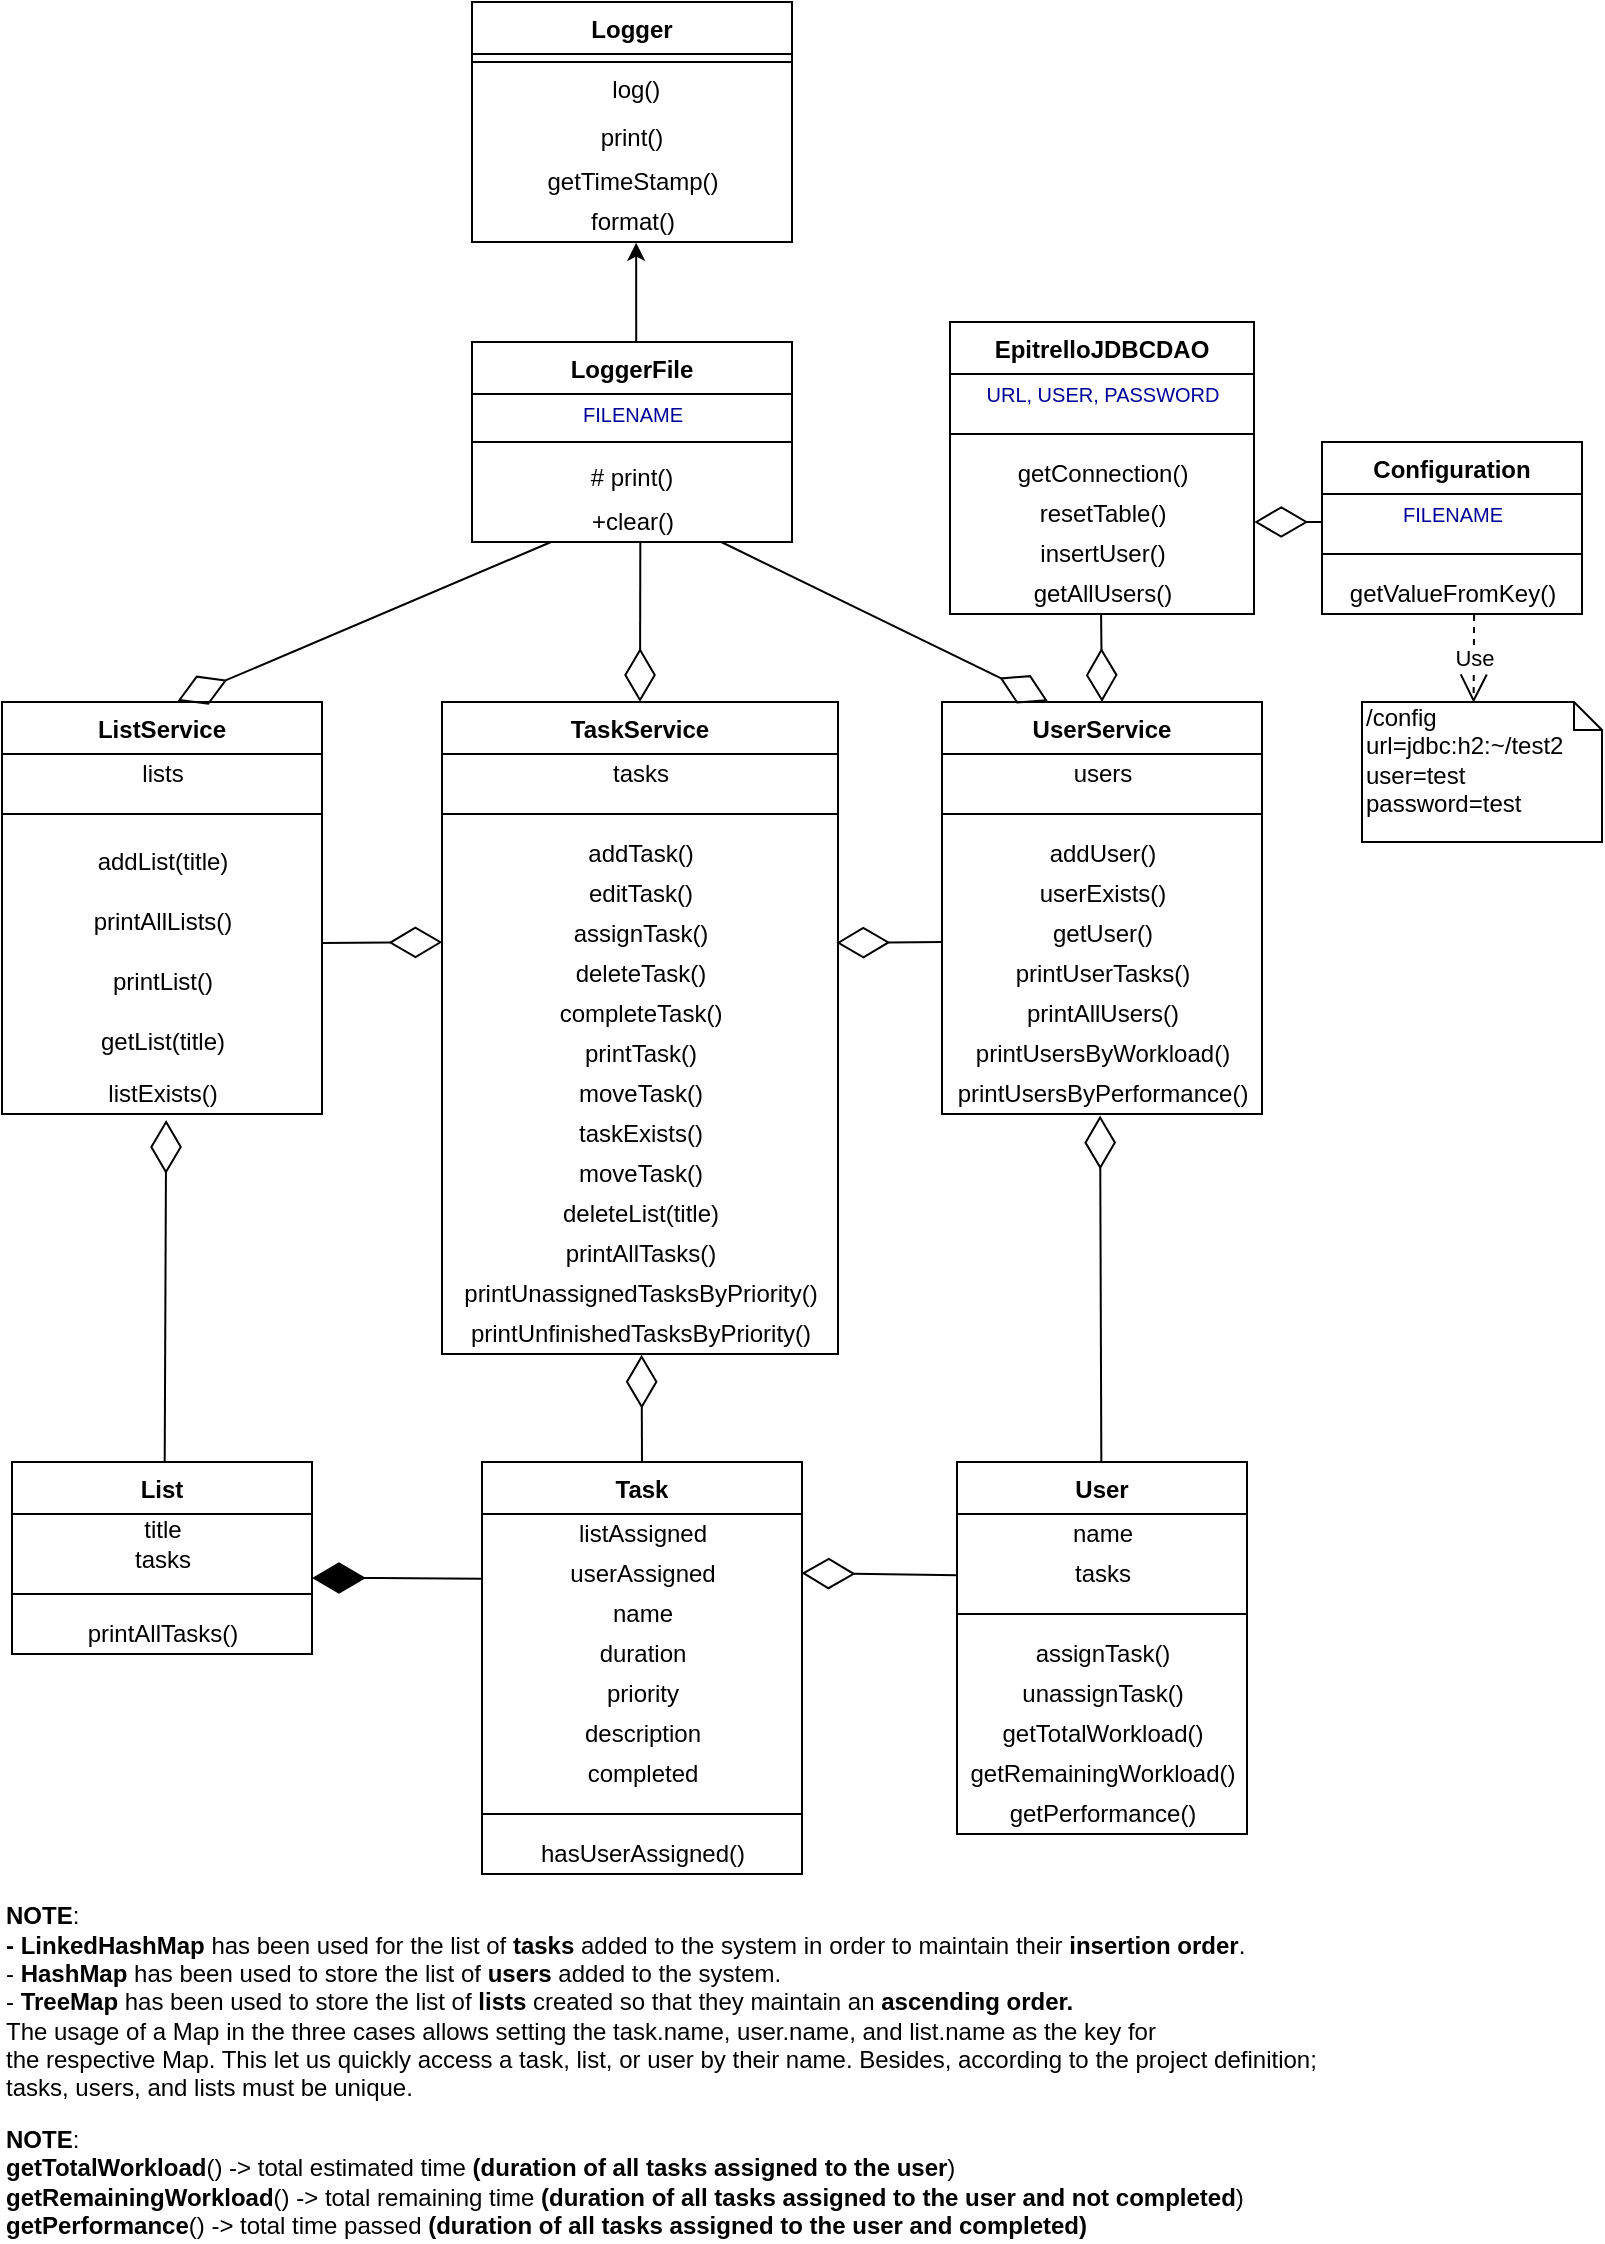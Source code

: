 <mxfile version="12.6.5" type="device"><diagram id="C5RBs43oDa-KdzZeNtuy" name="Page-1"><mxGraphModel dx="1422" dy="766" grid="1" gridSize="10" guides="1" tooltips="1" connect="1" arrows="1" fold="1" page="1" pageScale="1" pageWidth="827" pageHeight="1169" math="0" shadow="0"><root><mxCell id="WIyWlLk6GJQsqaUBKTNV-0"/><mxCell id="WIyWlLk6GJQsqaUBKTNV-1" parent="WIyWlLk6GJQsqaUBKTNV-0"/><mxCell id="TIBZHWvnBqJtTdspXOXY-1" value="User" style="swimlane;fontStyle=1;childLayout=stackLayout;horizontal=1;startSize=26;fillColor=none;horizontalStack=0;resizeParent=1;resizeParentMax=0;resizeLast=0;collapsible=1;marginBottom=0;" parent="WIyWlLk6GJQsqaUBKTNV-1" vertex="1"><mxGeometry x="497.5" y="760" width="145" height="186" as="geometry"/></mxCell><mxCell id="ty54GZNCvJbA9QwPqBfl-25" value="&lt;span style=&quot;text-align: left&quot;&gt;name&lt;/span&gt;" style="text;html=1;align=center;verticalAlign=middle;resizable=0;points=[];autosize=1;" parent="TIBZHWvnBqJtTdspXOXY-1" vertex="1"><mxGeometry y="26" width="145" height="20" as="geometry"/></mxCell><mxCell id="ty54GZNCvJbA9QwPqBfl-23" value="tasks" style="text;html=1;align=center;verticalAlign=middle;resizable=0;points=[];autosize=1;" parent="TIBZHWvnBqJtTdspXOXY-1" vertex="1"><mxGeometry y="46" width="145" height="20" as="geometry"/></mxCell><mxCell id="ty54GZNCvJbA9QwPqBfl-24" value="" style="line;html=1;strokeWidth=1;align=left;verticalAlign=middle;spacingTop=-1;spacingLeft=3;spacingRight=3;rotatable=0;labelPosition=right;points=[];portConstraint=eastwest;" parent="TIBZHWvnBqJtTdspXOXY-1" vertex="1"><mxGeometry y="66" width="145" height="20" as="geometry"/></mxCell><mxCell id="ty54GZNCvJbA9QwPqBfl-26" value="assignTask()" style="text;html=1;align=center;verticalAlign=middle;resizable=0;points=[];autosize=1;" parent="TIBZHWvnBqJtTdspXOXY-1" vertex="1"><mxGeometry y="86" width="145" height="20" as="geometry"/></mxCell><mxCell id="OZ5wI7o0TgwVJePi6Was-2" value="unassignTask()" style="text;html=1;align=center;verticalAlign=middle;resizable=0;points=[];autosize=1;" vertex="1" parent="TIBZHWvnBqJtTdspXOXY-1"><mxGeometry y="106" width="145" height="20" as="geometry"/></mxCell><mxCell id="-s26VLCp-2xsVI1ZlDw3-31" value="getTotalWorkload()" style="text;html=1;align=center;verticalAlign=middle;resizable=0;points=[];autosize=1;" parent="TIBZHWvnBqJtTdspXOXY-1" vertex="1"><mxGeometry y="126" width="145" height="20" as="geometry"/></mxCell><mxCell id="-s26VLCp-2xsVI1ZlDw3-33" value="getRemainingWorkload()" style="text;html=1;align=center;verticalAlign=middle;resizable=0;points=[];autosize=1;" parent="TIBZHWvnBqJtTdspXOXY-1" vertex="1"><mxGeometry y="146" width="145" height="20" as="geometry"/></mxCell><mxCell id="ty54GZNCvJbA9QwPqBfl-27" value="getPerformance()" style="text;html=1;align=center;verticalAlign=middle;resizable=0;points=[];autosize=1;" parent="TIBZHWvnBqJtTdspXOXY-1" vertex="1"><mxGeometry y="166" width="145" height="20" as="geometry"/></mxCell><mxCell id="TIBZHWvnBqJtTdspXOXY-5" value="Task" style="swimlane;fontStyle=1;childLayout=stackLayout;horizontal=1;startSize=26;fillColor=none;horizontalStack=0;resizeParent=1;resizeParentMax=0;resizeLast=0;collapsible=1;marginBottom=0;" parent="WIyWlLk6GJQsqaUBKTNV-1" vertex="1"><mxGeometry x="260" y="760" width="160" height="206" as="geometry"/></mxCell><mxCell id="ty54GZNCvJbA9QwPqBfl-22" value="&lt;span style=&quot;&quot;&gt;listAssigned&lt;/span&gt;" style="text;html=1;align=center;verticalAlign=middle;resizable=0;points=[];autosize=1;" parent="TIBZHWvnBqJtTdspXOXY-5" vertex="1"><mxGeometry y="26" width="160" height="20" as="geometry"/></mxCell><mxCell id="ty54GZNCvJbA9QwPqBfl-21" value="&lt;span style=&quot;text-align: left&quot;&gt;userAssigned&lt;/span&gt;" style="text;html=1;align=center;verticalAlign=middle;resizable=0;points=[];autosize=1;" parent="TIBZHWvnBqJtTdspXOXY-5" vertex="1"><mxGeometry y="46" width="160" height="20" as="geometry"/></mxCell><mxCell id="ty54GZNCvJbA9QwPqBfl-17" value="&lt;span style=&quot;text-align: left&quot;&gt;name&lt;/span&gt;" style="text;html=1;align=center;verticalAlign=middle;resizable=0;points=[];autosize=1;" parent="TIBZHWvnBqJtTdspXOXY-5" vertex="1"><mxGeometry y="66" width="160" height="20" as="geometry"/></mxCell><mxCell id="ty54GZNCvJbA9QwPqBfl-18" value="&lt;span style=&quot;text-align: left&quot;&gt;duration&lt;/span&gt;" style="text;html=1;align=center;verticalAlign=middle;resizable=0;points=[];autosize=1;" parent="TIBZHWvnBqJtTdspXOXY-5" vertex="1"><mxGeometry y="86" width="160" height="20" as="geometry"/></mxCell><mxCell id="ty54GZNCvJbA9QwPqBfl-19" value="&lt;span style=&quot;text-align: left&quot;&gt;priority&lt;/span&gt;" style="text;html=1;align=center;verticalAlign=middle;resizable=0;points=[];autosize=1;" parent="TIBZHWvnBqJtTdspXOXY-5" vertex="1"><mxGeometry y="106" width="160" height="20" as="geometry"/></mxCell><mxCell id="ty54GZNCvJbA9QwPqBfl-20" value="&lt;span style=&quot;text-align: left&quot;&gt;description&lt;/span&gt;" style="text;html=1;align=center;verticalAlign=middle;resizable=0;points=[];autosize=1;" parent="TIBZHWvnBqJtTdspXOXY-5" vertex="1"><mxGeometry y="126" width="160" height="20" as="geometry"/></mxCell><mxCell id="OZ5wI7o0TgwVJePi6Was-0" value="&lt;span style=&quot;text-align: left&quot;&gt;completed&lt;/span&gt;" style="text;html=1;align=center;verticalAlign=middle;resizable=0;points=[];autosize=1;" vertex="1" parent="TIBZHWvnBqJtTdspXOXY-5"><mxGeometry y="146" width="160" height="20" as="geometry"/></mxCell><mxCell id="TIBZHWvnBqJtTdspXOXY-7" value="" style="line;html=1;strokeWidth=1;align=left;verticalAlign=middle;spacingTop=-1;spacingLeft=3;spacingRight=3;rotatable=0;labelPosition=right;points=[];portConstraint=eastwest;" parent="TIBZHWvnBqJtTdspXOXY-5" vertex="1"><mxGeometry y="166" width="160" height="20" as="geometry"/></mxCell><mxCell id="-s26VLCp-2xsVI1ZlDw3-27" value="hasUserAssigned()" style="text;html=1;align=center;verticalAlign=middle;resizable=0;points=[];autosize=1;" parent="TIBZHWvnBqJtTdspXOXY-5" vertex="1"><mxGeometry y="186" width="160" height="20" as="geometry"/></mxCell><mxCell id="TIBZHWvnBqJtTdspXOXY-9" value="List" style="swimlane;fontStyle=1;childLayout=stackLayout;horizontal=1;startSize=26;fillColor=none;horizontalStack=0;resizeParent=1;resizeParentMax=0;resizeLast=0;collapsible=1;marginBottom=0;" parent="WIyWlLk6GJQsqaUBKTNV-1" vertex="1"><mxGeometry x="25" y="760" width="150" height="96" as="geometry"/></mxCell><mxCell id="ty54GZNCvJbA9QwPqBfl-0" value="title&lt;br&gt;tasks" style="text;html=1;align=center;verticalAlign=middle;resizable=0;points=[];autosize=1;" parent="TIBZHWvnBqJtTdspXOXY-9" vertex="1"><mxGeometry y="26" width="150" height="30" as="geometry"/></mxCell><mxCell id="TIBZHWvnBqJtTdspXOXY-11" value="" style="line;html=1;strokeWidth=1;align=left;verticalAlign=middle;spacingTop=-1;spacingLeft=3;spacingRight=3;rotatable=0;labelPosition=right;points=[];portConstraint=eastwest;" parent="TIBZHWvnBqJtTdspXOXY-9" vertex="1"><mxGeometry y="56" width="150" height="20" as="geometry"/></mxCell><mxCell id="ty54GZNCvJbA9QwPqBfl-13" value="printAllTasks()" style="text;html=1;align=center;verticalAlign=middle;resizable=0;points=[];autosize=1;" parent="TIBZHWvnBqJtTdspXOXY-9" vertex="1"><mxGeometry y="76" width="150" height="20" as="geometry"/></mxCell><mxCell id="TIBZHWvnBqJtTdspXOXY-16" value="" style="endArrow=diamondThin;endFill=0;endSize=24;html=1;entryX=0.494;entryY=1.04;entryDx=0;entryDy=0;entryPerimeter=0;" parent="WIyWlLk6GJQsqaUBKTNV-1" source="TIBZHWvnBqJtTdspXOXY-1" edge="1" target="OZ5wI7o0TgwVJePi6Was-16"><mxGeometry width="160" relative="1" as="geometry"><mxPoint x="310" y="590" as="sourcePoint"/><mxPoint x="540" y="611" as="targetPoint"/></mxGeometry></mxCell><mxCell id="TIBZHWvnBqJtTdspXOXY-29" value="" style="endArrow=diamondThin;endFill=0;endSize=24;html=1;exitX=0.509;exitY=0.004;exitDx=0;exitDy=0;exitPerimeter=0;entryX=0.513;entryY=1.15;entryDx=0;entryDy=0;entryPerimeter=0;" parent="WIyWlLk6GJQsqaUBKTNV-1" source="TIBZHWvnBqJtTdspXOXY-9" target="-s26VLCp-2xsVI1ZlDw3-29" edge="1"><mxGeometry width="160" relative="1" as="geometry"><mxPoint x="97" y="637" as="sourcePoint"/><mxPoint x="100" y="627" as="targetPoint"/></mxGeometry></mxCell><mxCell id="TIBZHWvnBqJtTdspXOXY-30" value="" style="endArrow=diamondThin;endFill=0;endSize=24;html=1;exitX=0.002;exitY=0.529;exitDx=0;exitDy=0;exitPerimeter=0;entryX=0.999;entryY=0.48;entryDx=0;entryDy=0;entryPerimeter=0;" parent="WIyWlLk6GJQsqaUBKTNV-1" edge="1" target="ty54GZNCvJbA9QwPqBfl-21" source="ty54GZNCvJbA9QwPqBfl-23"><mxGeometry width="160" relative="1" as="geometry"><mxPoint x="480" y="807.71" as="sourcePoint"/><mxPoint x="430" y="807.71" as="targetPoint"/></mxGeometry></mxCell><mxCell id="TIBZHWvnBqJtTdspXOXY-35" value="TaskService" style="swimlane;fontStyle=1;childLayout=stackLayout;horizontal=1;startSize=26;fillColor=none;horizontalStack=0;resizeParent=1;resizeParentMax=0;resizeLast=0;collapsible=1;marginBottom=0;" parent="WIyWlLk6GJQsqaUBKTNV-1" vertex="1"><mxGeometry x="240" y="380" width="198" height="326" as="geometry"/></mxCell><mxCell id="ty54GZNCvJbA9QwPqBfl-12" value="tasks" style="text;html=1;align=center;verticalAlign=middle;resizable=0;points=[];autosize=1;" parent="TIBZHWvnBqJtTdspXOXY-35" vertex="1"><mxGeometry y="26" width="198" height="20" as="geometry"/></mxCell><mxCell id="ty54GZNCvJbA9QwPqBfl-11" value="" style="line;html=1;strokeWidth=1;align=left;verticalAlign=middle;spacingTop=-1;spacingLeft=3;spacingRight=3;rotatable=0;labelPosition=right;points=[];portConstraint=eastwest;" parent="TIBZHWvnBqJtTdspXOXY-35" vertex="1"><mxGeometry y="46" width="198" height="20" as="geometry"/></mxCell><mxCell id="OZ5wI7o0TgwVJePi6Was-3" value="addTask()" style="text;html=1;align=center;verticalAlign=middle;resizable=0;points=[];autosize=1;" vertex="1" parent="TIBZHWvnBqJtTdspXOXY-35"><mxGeometry y="66" width="198" height="20" as="geometry"/></mxCell><mxCell id="OZ5wI7o0TgwVJePi6Was-7" value="editTask()" style="text;html=1;align=center;verticalAlign=middle;resizable=0;points=[];autosize=1;" vertex="1" parent="TIBZHWvnBqJtTdspXOXY-35"><mxGeometry y="86" width="198" height="20" as="geometry"/></mxCell><mxCell id="OZ5wI7o0TgwVJePi6Was-5" value="assignTask()" style="text;html=1;align=center;verticalAlign=middle;resizable=0;points=[];autosize=1;" vertex="1" parent="TIBZHWvnBqJtTdspXOXY-35"><mxGeometry y="106" width="198" height="20" as="geometry"/></mxCell><mxCell id="OZ5wI7o0TgwVJePi6Was-6" value="deleteTask()" style="text;html=1;align=center;verticalAlign=middle;resizable=0;points=[];autosize=1;" vertex="1" parent="TIBZHWvnBqJtTdspXOXY-35"><mxGeometry y="126" width="198" height="20" as="geometry"/></mxCell><mxCell id="OZ5wI7o0TgwVJePi6Was-8" value="completeTask()" style="text;html=1;align=center;verticalAlign=middle;resizable=0;points=[];autosize=1;" vertex="1" parent="TIBZHWvnBqJtTdspXOXY-35"><mxGeometry y="146" width="198" height="20" as="geometry"/></mxCell><mxCell id="OZ5wI7o0TgwVJePi6Was-9" value="printTask()" style="text;html=1;align=center;verticalAlign=middle;resizable=0;points=[];autosize=1;" vertex="1" parent="TIBZHWvnBqJtTdspXOXY-35"><mxGeometry y="166" width="198" height="20" as="geometry"/></mxCell><mxCell id="OZ5wI7o0TgwVJePi6Was-4" value="moveTask()" style="text;html=1;align=center;verticalAlign=middle;resizable=0;points=[];autosize=1;" vertex="1" parent="TIBZHWvnBqJtTdspXOXY-35"><mxGeometry y="186" width="198" height="20" as="geometry"/></mxCell><mxCell id="OZ5wI7o0TgwVJePi6Was-12" value="taskExists()" style="text;html=1;align=center;verticalAlign=middle;resizable=0;points=[];autosize=1;" vertex="1" parent="TIBZHWvnBqJtTdspXOXY-35"><mxGeometry y="206" width="198" height="20" as="geometry"/></mxCell><mxCell id="OZ5wI7o0TgwVJePi6Was-13" value="moveTask()" style="text;html=1;align=center;verticalAlign=middle;resizable=0;points=[];autosize=1;" vertex="1" parent="TIBZHWvnBqJtTdspXOXY-35"><mxGeometry y="226" width="198" height="20" as="geometry"/></mxCell><mxCell id="-s26VLCp-2xsVI1ZlDw3-25" value="deleteList(title)" style="text;html=1;align=center;verticalAlign=middle;resizable=0;points=[];autosize=1;" parent="TIBZHWvnBqJtTdspXOXY-35" vertex="1"><mxGeometry y="246" width="198" height="20" as="geometry"/></mxCell><mxCell id="OZ5wI7o0TgwVJePi6Was-14" value="printAllTasks()" style="text;html=1;align=center;verticalAlign=middle;resizable=0;points=[];autosize=1;" vertex="1" parent="TIBZHWvnBqJtTdspXOXY-35"><mxGeometry y="266" width="198" height="20" as="geometry"/></mxCell><mxCell id="OZ5wI7o0TgwVJePi6Was-10" value="&lt;div style=&quot;text-align: left&quot;&gt;&lt;span&gt;printUnassignedTasksByPriority()&lt;/span&gt;&lt;/div&gt;" style="text;html=1;align=center;verticalAlign=middle;resizable=0;points=[];autosize=1;" vertex="1" parent="TIBZHWvnBqJtTdspXOXY-35"><mxGeometry y="286" width="198" height="20" as="geometry"/></mxCell><mxCell id="OZ5wI7o0TgwVJePi6Was-11" value="printUnfinishedTasksByPriority()" style="text;html=1;align=center;verticalAlign=middle;resizable=0;points=[];autosize=1;" vertex="1" parent="TIBZHWvnBqJtTdspXOXY-35"><mxGeometry y="306" width="198" height="20" as="geometry"/></mxCell><mxCell id="TIBZHWvnBqJtTdspXOXY-46" value="UserService" style="swimlane;fontStyle=1;childLayout=stackLayout;horizontal=1;startSize=26;fillColor=none;horizontalStack=0;resizeParent=1;resizeParentMax=0;resizeLast=0;collapsible=1;marginBottom=0;" parent="WIyWlLk6GJQsqaUBKTNV-1" vertex="1"><mxGeometry x="490" y="380" width="160" height="206" as="geometry"/></mxCell><mxCell id="ty54GZNCvJbA9QwPqBfl-15" value="users" style="text;html=1;align=center;verticalAlign=middle;resizable=0;points=[];autosize=1;" parent="TIBZHWvnBqJtTdspXOXY-46" vertex="1"><mxGeometry y="26" width="160" height="20" as="geometry"/></mxCell><mxCell id="ty54GZNCvJbA9QwPqBfl-14" value="" style="line;html=1;strokeWidth=1;align=left;verticalAlign=middle;spacingTop=-1;spacingLeft=3;spacingRight=3;rotatable=0;labelPosition=right;points=[];portConstraint=eastwest;" parent="TIBZHWvnBqJtTdspXOXY-46" vertex="1"><mxGeometry y="46" width="160" height="20" as="geometry"/></mxCell><mxCell id="OZ5wI7o0TgwVJePi6Was-15" value="addUser()" style="text;html=1;align=center;verticalAlign=middle;resizable=0;points=[];autosize=1;" vertex="1" parent="TIBZHWvnBqJtTdspXOXY-46"><mxGeometry y="66" width="160" height="20" as="geometry"/></mxCell><mxCell id="OZ5wI7o0TgwVJePi6Was-21" value="userExists()" style="text;html=1;align=center;verticalAlign=middle;resizable=0;points=[];autosize=1;" vertex="1" parent="TIBZHWvnBqJtTdspXOXY-46"><mxGeometry y="86" width="160" height="20" as="geometry"/></mxCell><mxCell id="OZ5wI7o0TgwVJePi6Was-19" value="getUser()" style="text;html=1;align=center;verticalAlign=middle;resizable=0;points=[];autosize=1;" vertex="1" parent="TIBZHWvnBqJtTdspXOXY-46"><mxGeometry y="106" width="160" height="20" as="geometry"/></mxCell><mxCell id="OZ5wI7o0TgwVJePi6Was-18" value="printUserTasks()" style="text;html=1;align=center;verticalAlign=middle;resizable=0;points=[];autosize=1;" vertex="1" parent="TIBZHWvnBqJtTdspXOXY-46"><mxGeometry y="126" width="160" height="20" as="geometry"/></mxCell><mxCell id="OZ5wI7o0TgwVJePi6Was-20" value="printAllUsers()" style="text;html=1;align=center;verticalAlign=middle;resizable=0;points=[];autosize=1;" vertex="1" parent="TIBZHWvnBqJtTdspXOXY-46"><mxGeometry y="146" width="160" height="20" as="geometry"/></mxCell><mxCell id="OZ5wI7o0TgwVJePi6Was-17" value="printUsersByWorkload()" style="text;html=1;align=center;verticalAlign=middle;resizable=0;points=[];autosize=1;" vertex="1" parent="TIBZHWvnBqJtTdspXOXY-46"><mxGeometry y="166" width="160" height="20" as="geometry"/></mxCell><mxCell id="OZ5wI7o0TgwVJePi6Was-16" value="printUsersByPerformance()" style="text;html=1;align=center;verticalAlign=middle;resizable=0;points=[];autosize=1;" vertex="1" parent="TIBZHWvnBqJtTdspXOXY-46"><mxGeometry y="186" width="160" height="20" as="geometry"/></mxCell><mxCell id="TIBZHWvnBqJtTdspXOXY-51" value="" style="endArrow=diamondThin;endFill=0;endSize=24;html=1;exitX=0.5;exitY=0;exitDx=0;exitDy=0;entryX=0.504;entryY=1.02;entryDx=0;entryDy=0;entryPerimeter=0;" parent="WIyWlLk6GJQsqaUBKTNV-1" source="TIBZHWvnBqJtTdspXOXY-5" edge="1" target="OZ5wI7o0TgwVJePi6Was-11"><mxGeometry width="160" relative="1" as="geometry"><mxPoint x="300" y="630" as="sourcePoint"/><mxPoint x="300" y="650" as="targetPoint"/></mxGeometry></mxCell><mxCell id="ty54GZNCvJbA9QwPqBfl-1" value="ListService" style="swimlane;fontStyle=1;childLayout=stackLayout;horizontal=1;startSize=26;fillColor=none;horizontalStack=0;resizeParent=1;resizeParentMax=0;resizeLast=0;collapsible=1;marginBottom=0;" parent="WIyWlLk6GJQsqaUBKTNV-1" vertex="1"><mxGeometry x="20" y="380" width="160" height="206" as="geometry"/></mxCell><mxCell id="ty54GZNCvJbA9QwPqBfl-7" value="lists" style="text;html=1;align=center;verticalAlign=middle;resizable=0;points=[];autosize=1;" parent="ty54GZNCvJbA9QwPqBfl-1" vertex="1"><mxGeometry y="26" width="160" height="20" as="geometry"/></mxCell><mxCell id="ty54GZNCvJbA9QwPqBfl-3" value="" style="line;html=1;strokeWidth=1;align=left;verticalAlign=middle;spacingTop=-1;spacingLeft=3;spacingRight=3;rotatable=0;labelPosition=right;points=[];portConstraint=eastwest;" parent="ty54GZNCvJbA9QwPqBfl-1" vertex="1"><mxGeometry y="46" width="160" height="20" as="geometry"/></mxCell><mxCell id="ty54GZNCvJbA9QwPqBfl-4" value="addList(title)" style="text;html=1;align=center;" parent="ty54GZNCvJbA9QwPqBfl-1" vertex="1"><mxGeometry y="66" width="160" height="30" as="geometry"/></mxCell><mxCell id="ty54GZNCvJbA9QwPqBfl-6" value="printAllLists()" style="text;html=1;align=center;" parent="ty54GZNCvJbA9QwPqBfl-1" vertex="1"><mxGeometry y="96" width="160" height="30" as="geometry"/></mxCell><mxCell id="ty54GZNCvJbA9QwPqBfl-5" value="printList()" style="text;html=1;align=center;" parent="ty54GZNCvJbA9QwPqBfl-1" vertex="1"><mxGeometry y="126" width="160" height="30" as="geometry"/></mxCell><mxCell id="ty54GZNCvJbA9QwPqBfl-10" value="getList(title)" style="text;html=1;align=center;" parent="ty54GZNCvJbA9QwPqBfl-1" vertex="1"><mxGeometry y="156" width="160" height="30" as="geometry"/></mxCell><mxCell id="-s26VLCp-2xsVI1ZlDw3-29" value="listExists()" style="text;html=1;align=center;verticalAlign=middle;resizable=0;points=[];autosize=1;" parent="ty54GZNCvJbA9QwPqBfl-1" vertex="1"><mxGeometry y="186" width="160" height="20" as="geometry"/></mxCell><mxCell id="ty54GZNCvJbA9QwPqBfl-8" value="" style="endArrow=diamondThin;endFill=0;endSize=24;html=1;exitX=1;exitY=0.25;exitDx=0;exitDy=0;entryX=0.001;entryY=0.706;entryDx=0;entryDy=0;entryPerimeter=0;" parent="WIyWlLk6GJQsqaUBKTNV-1" edge="1" target="OZ5wI7o0TgwVJePi6Was-5"><mxGeometry width="160" relative="1" as="geometry"><mxPoint x="180" y="500.5" as="sourcePoint"/><mxPoint x="240" y="500.0" as="targetPoint"/></mxGeometry></mxCell><mxCell id="ty54GZNCvJbA9QwPqBfl-16" value="" style="endArrow=diamondThin;endFill=0;endSize=24;html=1;entryX=0.996;entryY=0.719;entryDx=0;entryDy=0;entryPerimeter=0;" parent="WIyWlLk6GJQsqaUBKTNV-1" target="OZ5wI7o0TgwVJePi6Was-5" edge="1"><mxGeometry width="160" relative="1" as="geometry"><mxPoint x="490" y="500" as="sourcePoint"/><mxPoint x="451.26" y="500.002" as="targetPoint"/></mxGeometry></mxCell><mxCell id="-s26VLCp-2xsVI1ZlDw3-0" value="" style="endArrow=diamondThin;endFill=0;endSize=24;html=1;exitX=0.247;exitY=1;exitDx=0;exitDy=0;exitPerimeter=0;entryX=0.549;entryY=-0.003;entryDx=0;entryDy=0;entryPerimeter=0;" parent="WIyWlLk6GJQsqaUBKTNV-1" target="ty54GZNCvJbA9QwPqBfl-1" edge="1" source="-s26VLCp-2xsVI1ZlDw3-23"><mxGeometry width="160" relative="1" as="geometry"><mxPoint x="233" y="332" as="sourcePoint"/><mxPoint x="100" y="400" as="targetPoint"/></mxGeometry></mxCell><mxCell id="-s26VLCp-2xsVI1ZlDw3-5" value="Logger" style="swimlane;fontStyle=1;align=center;verticalAlign=top;childLayout=stackLayout;horizontal=1;startSize=26;horizontalStack=0;resizeParent=1;resizeParentMax=0;resizeLast=0;collapsible=1;marginBottom=0;" parent="WIyWlLk6GJQsqaUBKTNV-1" vertex="1"><mxGeometry x="255" y="30" width="160" height="120" as="geometry"><mxRectangle x="340" y="120" width="100" height="26" as="alternateBounds"/></mxGeometry></mxCell><mxCell id="-s26VLCp-2xsVI1ZlDw3-7" value="" style="line;strokeWidth=1;fillColor=none;align=left;verticalAlign=middle;spacingTop=-1;spacingLeft=3;spacingRight=3;rotatable=0;labelPosition=right;points=[];portConstraint=eastwest;" parent="-s26VLCp-2xsVI1ZlDw3-5" vertex="1"><mxGeometry y="26" width="160" height="8" as="geometry"/></mxCell><mxCell id="-s26VLCp-2xsVI1ZlDw3-2" value="&amp;nbsp;log()" style="text;html=1;align=center;verticalAlign=middle;resizable=0;points=[];autosize=1;" parent="-s26VLCp-2xsVI1ZlDw3-5" vertex="1"><mxGeometry y="34" width="160" height="20" as="geometry"/></mxCell><mxCell id="-s26VLCp-2xsVI1ZlDw3-8" value="print()&#10;" style="text;strokeColor=none;fillColor=none;align=center;verticalAlign=top;spacingLeft=4;spacingRight=4;overflow=hidden;rotatable=0;points=[[0,0.5],[1,0.5]];portConstraint=eastwest;" parent="-s26VLCp-2xsVI1ZlDw3-5" vertex="1"><mxGeometry y="54" width="160" height="26" as="geometry"/></mxCell><mxCell id="-s26VLCp-2xsVI1ZlDw3-10" value="getTimeStamp()" style="text;html=1;align=center;verticalAlign=middle;resizable=0;points=[];autosize=1;" parent="-s26VLCp-2xsVI1ZlDw3-5" vertex="1"><mxGeometry y="80" width="160" height="20" as="geometry"/></mxCell><mxCell id="-s26VLCp-2xsVI1ZlDw3-9" value="format()" style="text;html=1;align=center;verticalAlign=middle;resizable=0;points=[];autosize=1;" parent="-s26VLCp-2xsVI1ZlDw3-5" vertex="1"><mxGeometry y="100" width="160" height="20" as="geometry"/></mxCell><mxCell id="-s26VLCp-2xsVI1ZlDw3-19" style="edgeStyle=orthogonalEdgeStyle;rounded=0;orthogonalLoop=1;jettySize=auto;html=1;exitX=0.5;exitY=0;exitDx=0;exitDy=0;entryX=0.513;entryY=1.017;entryDx=0;entryDy=0;entryPerimeter=0;" parent="WIyWlLk6GJQsqaUBKTNV-1" source="-s26VLCp-2xsVI1ZlDw3-12" target="-s26VLCp-2xsVI1ZlDw3-9" edge="1"><mxGeometry relative="1" as="geometry"><Array as="points"><mxPoint x="337" y="200"/></Array></mxGeometry></mxCell><mxCell id="-s26VLCp-2xsVI1ZlDw3-12" value="LoggerFile" style="swimlane;fontStyle=1;align=center;verticalAlign=top;childLayout=stackLayout;horizontal=1;startSize=26;horizontalStack=0;resizeParent=1;resizeParentMax=0;resizeLast=0;collapsible=1;marginBottom=0;" parent="WIyWlLk6GJQsqaUBKTNV-1" vertex="1"><mxGeometry x="255" y="200" width="160" height="100" as="geometry"><mxRectangle x="340" y="120" width="100" height="26" as="alternateBounds"/></mxGeometry></mxCell><mxCell id="OZ5wI7o0TgwVJePi6Was-26" value="&lt;font style=&quot;font-size: 10px&quot; color=&quot;#000099&quot;&gt;FILENAME&lt;/font&gt;" style="text;html=1;align=center;verticalAlign=middle;resizable=0;points=[];autosize=1;" vertex="1" parent="-s26VLCp-2xsVI1ZlDw3-12"><mxGeometry y="26" width="160" height="20" as="geometry"/></mxCell><mxCell id="-s26VLCp-2xsVI1ZlDw3-13" value="" style="line;strokeWidth=1;fillColor=none;align=left;verticalAlign=middle;spacingTop=-1;spacingLeft=3;spacingRight=3;rotatable=0;labelPosition=right;points=[];portConstraint=eastwest;" parent="-s26VLCp-2xsVI1ZlDw3-12" vertex="1"><mxGeometry y="46" width="160" height="8" as="geometry"/></mxCell><mxCell id="-s26VLCp-2xsVI1ZlDw3-15" value="# print()&#10;" style="text;strokeColor=none;fillColor=none;align=center;verticalAlign=top;spacingLeft=4;spacingRight=4;overflow=hidden;rotatable=0;points=[[0,0.5],[1,0.5]];portConstraint=eastwest;" parent="-s26VLCp-2xsVI1ZlDw3-12" vertex="1"><mxGeometry y="54" width="160" height="26" as="geometry"/></mxCell><mxCell id="-s26VLCp-2xsVI1ZlDw3-23" value="+clear()" style="text;html=1;align=center;verticalAlign=middle;resizable=0;points=[];autosize=1;" parent="-s26VLCp-2xsVI1ZlDw3-12" vertex="1"><mxGeometry y="80" width="160" height="20" as="geometry"/></mxCell><mxCell id="-s26VLCp-2xsVI1ZlDw3-21" value="" style="endArrow=diamondThin;endFill=0;endSize=24;html=1;entryX=0.5;entryY=0;entryDx=0;entryDy=0;exitX=0.526;exitY=1.017;exitDx=0;exitDy=0;exitPerimeter=0;" parent="WIyWlLk6GJQsqaUBKTNV-1" target="TIBZHWvnBqJtTdspXOXY-35" edge="1" source="-s26VLCp-2xsVI1ZlDw3-23"><mxGeometry width="160" relative="1" as="geometry"><mxPoint x="300" y="330" as="sourcePoint"/><mxPoint x="170" y="418" as="targetPoint"/></mxGeometry></mxCell><mxCell id="-s26VLCp-2xsVI1ZlDw3-22" value="" style="endArrow=diamondThin;endFill=0;endSize=24;html=1;entryX=0.331;entryY=-0.002;entryDx=0;entryDy=0;exitX=0.779;exitY=1;exitDx=0;exitDy=0;exitPerimeter=0;entryPerimeter=0;" parent="WIyWlLk6GJQsqaUBKTNV-1" target="TIBZHWvnBqJtTdspXOXY-46" edge="1" source="-s26VLCp-2xsVI1ZlDw3-23"><mxGeometry width="160" relative="1" as="geometry"><mxPoint x="360" y="330" as="sourcePoint"/><mxPoint x="310" y="420" as="targetPoint"/></mxGeometry></mxCell><mxCell id="-s26VLCp-2xsVI1ZlDw3-32" value="&lt;b&gt;NOTE&lt;/b&gt;:&amp;nbsp;&lt;br&gt;&lt;b&gt;getTotalWorkload&lt;/b&gt;() -&amp;gt; total estimated time&lt;b&gt; (duration of&amp;nbsp;all tasks assigned to the user&lt;/b&gt;)&lt;br&gt;&lt;b&gt;getRemainingWorkload&lt;/b&gt;() -&amp;gt; total remaining time &lt;b&gt;(duration of&amp;nbsp;all tasks assigned to the user and not completed&lt;/b&gt;)&lt;br&gt;&lt;b&gt;getPerformance&lt;/b&gt;() -&amp;gt; total time passed &lt;b&gt;(duration of all tasks assigned to the user and&amp;nbsp;completed)&lt;/b&gt;" style="text;html=1;align=left;verticalAlign=middle;resizable=0;points=[];autosize=1;" parent="WIyWlLk6GJQsqaUBKTNV-1" vertex="1"><mxGeometry x="20" y="1090" width="630" height="60" as="geometry"/></mxCell><mxCell id="kGRYfUtjkdwLmHGEF40C-0" value="" style="endArrow=diamondThin;endFill=1;endSize=24;html=1;exitX=0;exitY=0.617;exitDx=0;exitDy=0;exitPerimeter=0;" parent="WIyWlLk6GJQsqaUBKTNV-1" source="ty54GZNCvJbA9QwPqBfl-21" edge="1"><mxGeometry width="160" relative="1" as="geometry"><mxPoint x="245" y="818" as="sourcePoint"/><mxPoint x="175" y="818" as="targetPoint"/><Array as="points"><mxPoint x="215" y="818"/></Array></mxGeometry></mxCell><mxCell id="kGRYfUtjkdwLmHGEF40C-12" value="" style="endArrow=diamondThin;endFill=0;endSize=24;html=1;entryX=0.5;entryY=0;entryDx=0;entryDy=0;exitX=0.497;exitY=1.01;exitDx=0;exitDy=0;exitPerimeter=0;" parent="WIyWlLk6GJQsqaUBKTNV-1" target="TIBZHWvnBqJtTdspXOXY-46" edge="1" source="kGRYfUtjkdwLmHGEF40C-21"><mxGeometry width="160" relative="1" as="geometry"><mxPoint x="497" y="333" as="sourcePoint"/><mxPoint x="501.26" y="310.002" as="targetPoint"/></mxGeometry></mxCell><mxCell id="kGRYfUtjkdwLmHGEF40C-13" value="EpitrelloJDBCDAO" style="swimlane;fontStyle=1;childLayout=stackLayout;horizontal=1;startSize=26;fillColor=none;horizontalStack=0;resizeParent=1;resizeParentMax=0;resizeLast=0;collapsible=1;marginBottom=0;" parent="WIyWlLk6GJQsqaUBKTNV-1" vertex="1"><mxGeometry x="494" y="190" width="152" height="146" as="geometry"/></mxCell><mxCell id="OZ5wI7o0TgwVJePi6Was-23" value="&lt;font style=&quot;font-size: 10px&quot; color=&quot;#000099&quot;&gt;URL, USER, PASSWORD&lt;/font&gt;" style="text;html=1;align=center;verticalAlign=middle;resizable=0;points=[];autosize=1;" vertex="1" parent="kGRYfUtjkdwLmHGEF40C-13"><mxGeometry y="26" width="152" height="20" as="geometry"/></mxCell><mxCell id="kGRYfUtjkdwLmHGEF40C-15" value="" style="line;html=1;strokeWidth=1;align=left;verticalAlign=middle;spacingTop=-1;spacingLeft=3;spacingRight=3;rotatable=0;labelPosition=right;points=[];portConstraint=eastwest;" parent="kGRYfUtjkdwLmHGEF40C-13" vertex="1"><mxGeometry y="46" width="152" height="20" as="geometry"/></mxCell><mxCell id="kGRYfUtjkdwLmHGEF40C-18" value="getConnection()" style="text;html=1;align=center;verticalAlign=middle;resizable=0;points=[];autosize=1;" parent="kGRYfUtjkdwLmHGEF40C-13" vertex="1"><mxGeometry y="66" width="152" height="20" as="geometry"/></mxCell><mxCell id="kGRYfUtjkdwLmHGEF40C-19" value="resetTable()" style="text;html=1;align=center;verticalAlign=middle;resizable=0;points=[];autosize=1;" parent="kGRYfUtjkdwLmHGEF40C-13" vertex="1"><mxGeometry y="86" width="152" height="20" as="geometry"/></mxCell><mxCell id="kGRYfUtjkdwLmHGEF40C-20" value="insertUser()" style="text;html=1;align=center;verticalAlign=middle;resizable=0;points=[];autosize=1;" parent="kGRYfUtjkdwLmHGEF40C-13" vertex="1"><mxGeometry y="106" width="152" height="20" as="geometry"/></mxCell><mxCell id="kGRYfUtjkdwLmHGEF40C-21" value="getAllUsers()" style="text;html=1;align=center;verticalAlign=middle;resizable=0;points=[];autosize=1;" parent="kGRYfUtjkdwLmHGEF40C-13" vertex="1"><mxGeometry y="126" width="152" height="20" as="geometry"/></mxCell><mxCell id="kGRYfUtjkdwLmHGEF40C-22" value="Configuration" style="swimlane;fontStyle=1;childLayout=stackLayout;horizontal=1;startSize=26;fillColor=none;horizontalStack=0;resizeParent=1;resizeParentMax=0;resizeLast=0;collapsible=1;marginBottom=0;" parent="WIyWlLk6GJQsqaUBKTNV-1" vertex="1"><mxGeometry x="680" y="250" width="130" height="86" as="geometry"/></mxCell><mxCell id="OZ5wI7o0TgwVJePi6Was-22" value="&lt;font style=&quot;font-size: 10px&quot; color=&quot;#000099&quot;&gt;FILENAME&lt;/font&gt;" style="text;html=1;align=center;verticalAlign=middle;resizable=0;points=[];autosize=1;" vertex="1" parent="kGRYfUtjkdwLmHGEF40C-22"><mxGeometry y="26" width="130" height="20" as="geometry"/></mxCell><mxCell id="kGRYfUtjkdwLmHGEF40C-23" value="" style="line;html=1;strokeWidth=1;align=left;verticalAlign=middle;spacingTop=-1;spacingLeft=3;spacingRight=3;rotatable=0;labelPosition=right;points=[];portConstraint=eastwest;" parent="kGRYfUtjkdwLmHGEF40C-22" vertex="1"><mxGeometry y="46" width="130" height="20" as="geometry"/></mxCell><mxCell id="kGRYfUtjkdwLmHGEF40C-28" value="getValueFromKey()" style="text;html=1;align=center;verticalAlign=middle;resizable=0;points=[];autosize=1;" parent="kGRYfUtjkdwLmHGEF40C-22" vertex="1"><mxGeometry y="66" width="130" height="20" as="geometry"/></mxCell><mxCell id="kGRYfUtjkdwLmHGEF40C-29" value="" style="endArrow=diamondThin;endFill=0;endSize=24;html=1;entryX=1.001;entryY=0.7;entryDx=0;entryDy=0;entryPerimeter=0;exitX=-0.002;exitY=0.7;exitDx=0;exitDy=0;exitPerimeter=0;" parent="WIyWlLk6GJQsqaUBKTNV-1" source="OZ5wI7o0TgwVJePi6Was-22" target="kGRYfUtjkdwLmHGEF40C-19" edge="1"><mxGeometry width="160" relative="1" as="geometry"><mxPoint x="507" y="343" as="sourcePoint"/><mxPoint x="660" y="280" as="targetPoint"/></mxGeometry></mxCell><mxCell id="kGRYfUtjkdwLmHGEF40C-30" value="Use" style="endArrow=open;endSize=12;dashed=1;html=1;entryX=0.465;entryY=0.005;entryDx=0;entryDy=0;entryPerimeter=0;exitX=0.585;exitY=1.024;exitDx=0;exitDy=0;exitPerimeter=0;" parent="WIyWlLk6GJQsqaUBKTNV-1" source="kGRYfUtjkdwLmHGEF40C-28" edge="1" target="kGRYfUtjkdwLmHGEF40C-31"><mxGeometry width="160" relative="1" as="geometry"><mxPoint x="756" y="350" as="sourcePoint"/><mxPoint x="721" y="390" as="targetPoint"/></mxGeometry></mxCell><mxCell id="kGRYfUtjkdwLmHGEF40C-31" value="/config&lt;br&gt;url=jdbc:h2:~/test2&lt;br&gt;user=test&lt;br&gt;password=test" style="shape=note;whiteSpace=wrap;html=1;size=14;verticalAlign=top;align=left;spacingTop=-6;" parent="WIyWlLk6GJQsqaUBKTNV-1" vertex="1"><mxGeometry x="700" y="380" width="120" height="70" as="geometry"/></mxCell><mxCell id="OZ5wI7o0TgwVJePi6Was-1" value="&lt;b&gt;NOTE&lt;/b&gt;:&amp;nbsp;&lt;br&gt;&lt;b&gt;-&amp;nbsp;LinkedHashMap &lt;/b&gt;has been used for the list of &lt;b&gt;tasks&lt;/b&gt; added to the system in order to maintain their &lt;b&gt;insertion order&lt;/b&gt;.&lt;br&gt;- &lt;b&gt;HashMap&lt;/b&gt; has been used to store the list of &lt;b&gt;users&lt;/b&gt; added to the system.&lt;br&gt;- &lt;b&gt;TreeMap&lt;/b&gt; has been used to store the list of&amp;nbsp;&lt;b&gt;lists&lt;/b&gt;&amp;nbsp;created so that they maintain an&lt;b&gt; ascending order.&lt;br&gt;&lt;/b&gt;The usage of a Map in the three cases allows setting the task.name, user.name, and list.name as the key for &lt;br&gt;the respective Map. This&amp;nbsp;let us quickly access a task, list, or user by their name. Besides, according to&amp;nbsp;the project definition; &lt;br&gt;tasks, users, and lists must be unique." style="text;html=1;align=left;verticalAlign=middle;resizable=0;points=[];autosize=1;" vertex="1" parent="WIyWlLk6GJQsqaUBKTNV-1"><mxGeometry x="20" y="980" width="670" height="100" as="geometry"/></mxCell></root></mxGraphModel></diagram></mxfile>